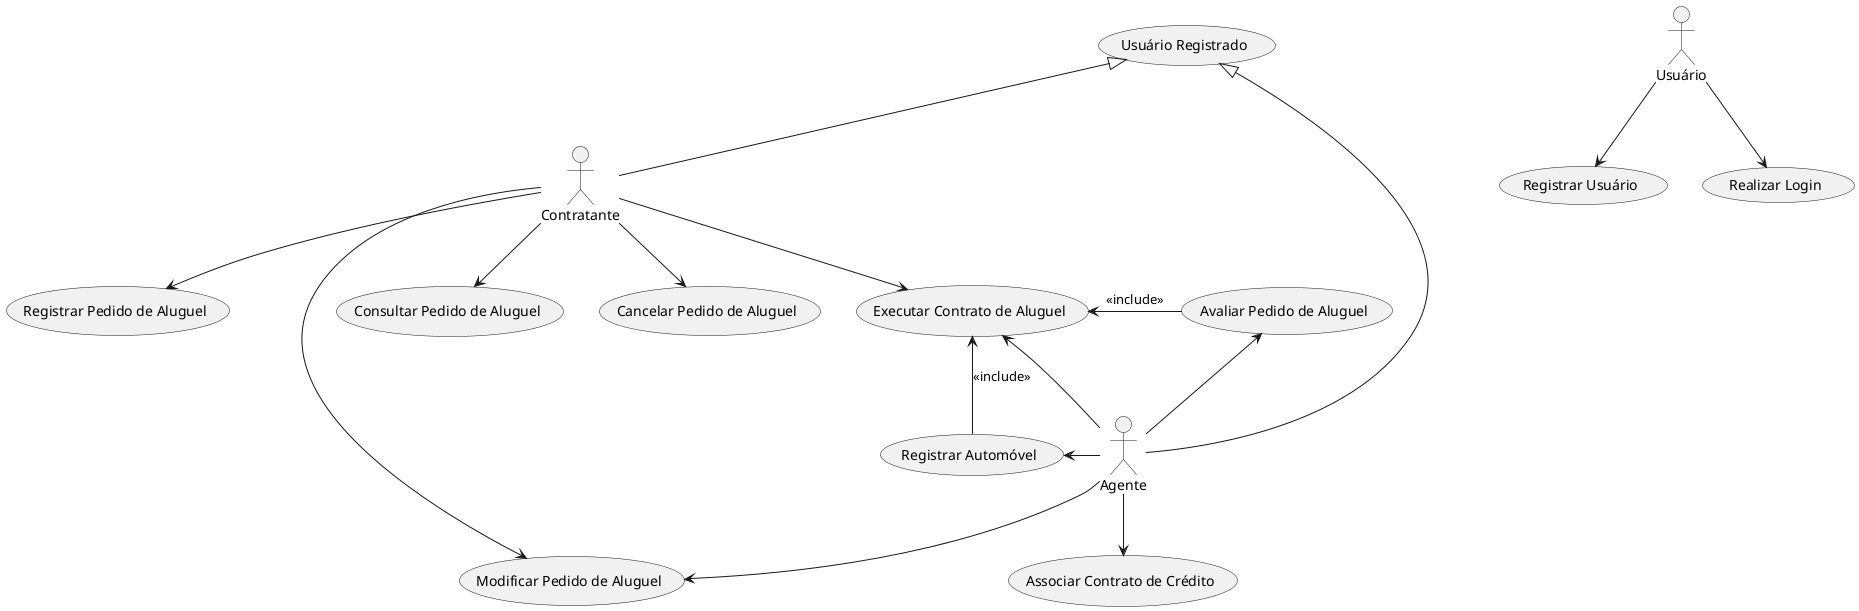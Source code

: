 @startuml
top to bottom direction

actor Contratante
actor Agente
actor Usuário

(Usuário Registrado) <|-- (Contratante)
(Usuário Registrado) <|-- (Agente)

(Registrar Usuário) 
(Realizar Login)

(Registrar Pedido de Aluguel)
(Modificar Pedido de Aluguel)
(Consultar Pedido de Aluguel)
(Cancelar Pedido de Aluguel)
(Executar Contrato de Aluguel)
(Avaliar Pedido de Aluguel)
(Registrar Automóvel)
(Associar Contrato de Crédito)

Usuário --> (Registrar Usuário)
Usuário --> (Realizar Login)

Contratante --> (Registrar Pedido de Aluguel)
Contratante --> (Modificar Pedido de Aluguel)
Contratante --> (Consultar Pedido de Aluguel)
Contratante --> (Cancelar Pedido de Aluguel)
Contratante --> (Executar Contrato de Aluguel)

Agente --> (Avaliar Pedido de Aluguel)
Agente --> (Modificar Pedido de Aluguel)
Agente --> (Executar Contrato de Aluguel)
Agente -left-> (Registrar Automóvel)
Agente --> (Associar Contrato de Crédito)

(Executar Contrato de Aluguel) <-left- (Avaliar Pedido de Aluguel): <<include>>
(Executar Contrato de Aluguel) <-- (Registrar Automóvel): <<include>>
@enduml

